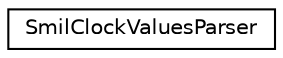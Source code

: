 digraph "Graphical Class Hierarchy"
{
  edge [fontname="Helvetica",fontsize="10",labelfontname="Helvetica",labelfontsize="10"];
  node [fontname="Helvetica",fontsize="10",shape=record];
  rankdir="LR";
  Node1 [label="SmilClockValuesParser",height=0.2,width=0.4,color="black", fillcolor="white", style="filled",URL="$class_smil_clock_values_parser.xhtml"];
}
